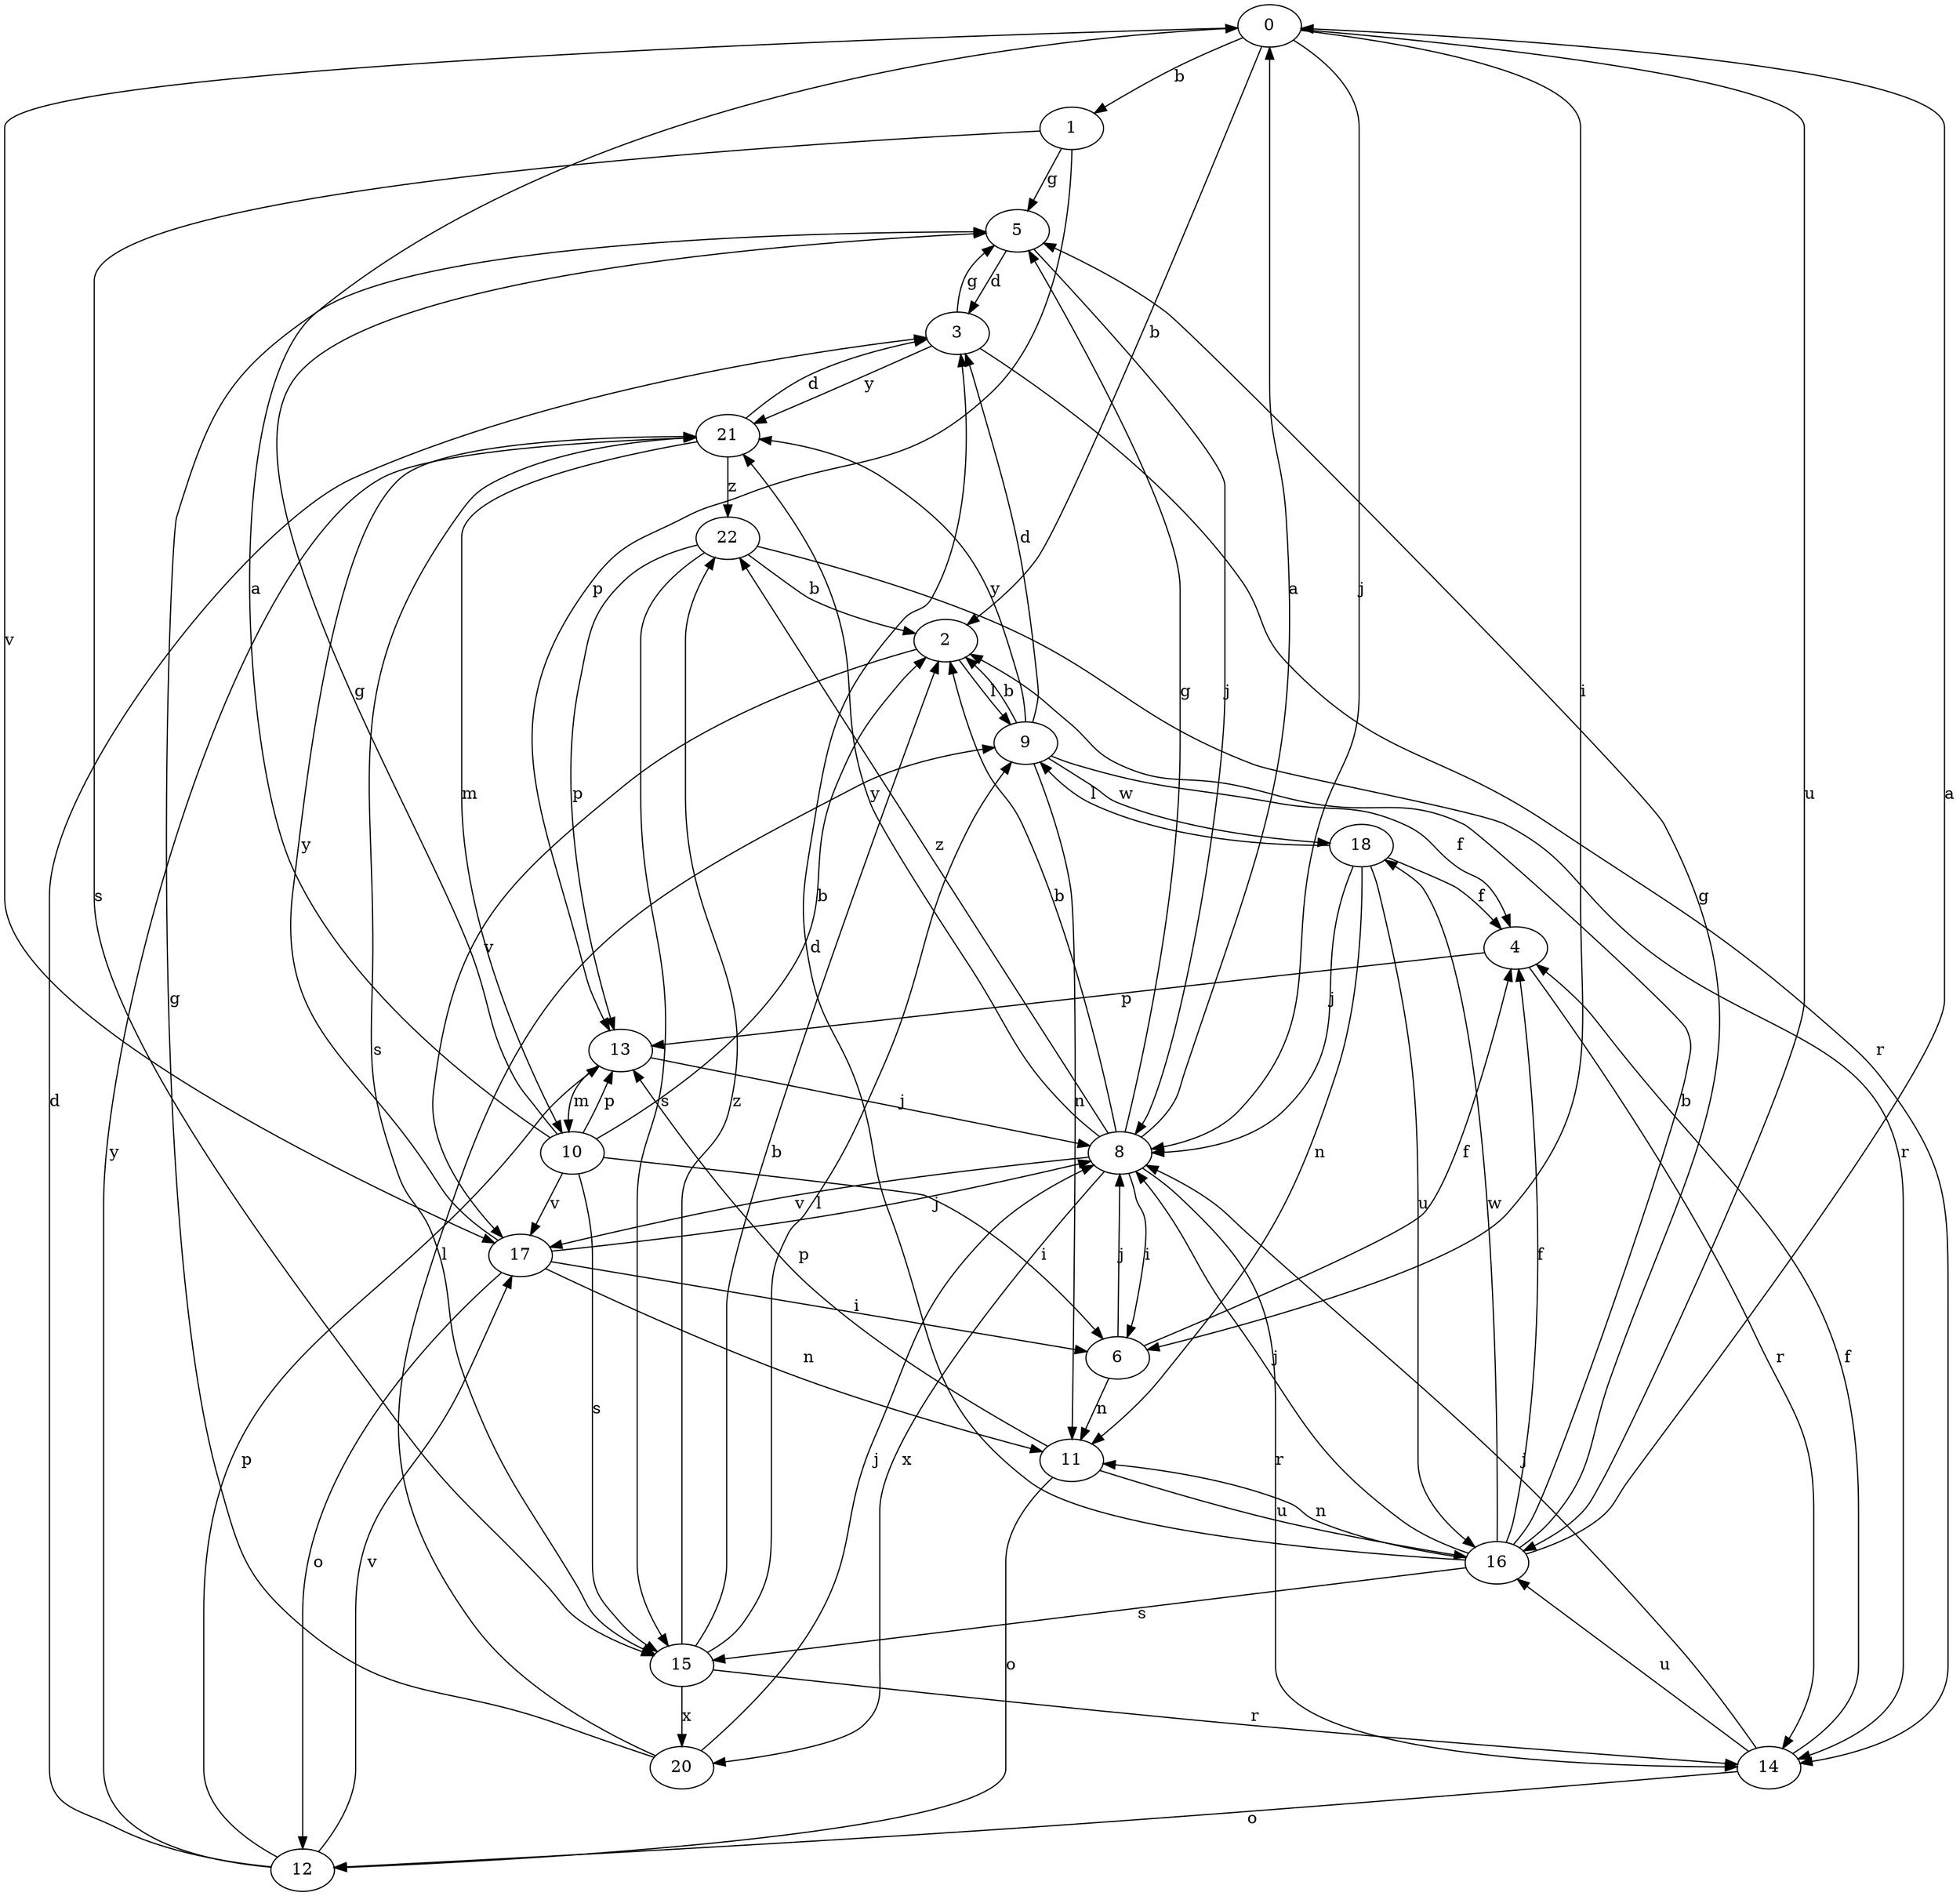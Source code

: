 strict digraph  {
0;
1;
2;
3;
4;
5;
6;
8;
9;
10;
11;
12;
13;
14;
15;
16;
17;
18;
20;
21;
22;
0 -> 1  [label=b];
0 -> 2  [label=b];
0 -> 6  [label=i];
0 -> 8  [label=j];
0 -> 16  [label=u];
0 -> 17  [label=v];
1 -> 5  [label=g];
1 -> 13  [label=p];
1 -> 15  [label=s];
2 -> 9  [label=l];
2 -> 17  [label=v];
3 -> 5  [label=g];
3 -> 14  [label=r];
3 -> 21  [label=y];
4 -> 13  [label=p];
4 -> 14  [label=r];
5 -> 3  [label=d];
5 -> 8  [label=j];
6 -> 4  [label=f];
6 -> 8  [label=j];
6 -> 11  [label=n];
8 -> 0  [label=a];
8 -> 2  [label=b];
8 -> 5  [label=g];
8 -> 6  [label=i];
8 -> 14  [label=r];
8 -> 17  [label=v];
8 -> 20  [label=x];
8 -> 21  [label=y];
8 -> 22  [label=z];
9 -> 2  [label=b];
9 -> 3  [label=d];
9 -> 4  [label=f];
9 -> 11  [label=n];
9 -> 18  [label=w];
9 -> 21  [label=y];
10 -> 0  [label=a];
10 -> 2  [label=b];
10 -> 5  [label=g];
10 -> 6  [label=i];
10 -> 13  [label=p];
10 -> 15  [label=s];
10 -> 17  [label=v];
11 -> 12  [label=o];
11 -> 13  [label=p];
11 -> 16  [label=u];
12 -> 3  [label=d];
12 -> 13  [label=p];
12 -> 17  [label=v];
12 -> 21  [label=y];
13 -> 8  [label=j];
13 -> 10  [label=m];
14 -> 4  [label=f];
14 -> 8  [label=j];
14 -> 12  [label=o];
14 -> 16  [label=u];
15 -> 2  [label=b];
15 -> 9  [label=l];
15 -> 14  [label=r];
15 -> 20  [label=x];
15 -> 22  [label=z];
16 -> 0  [label=a];
16 -> 2  [label=b];
16 -> 3  [label=d];
16 -> 4  [label=f];
16 -> 5  [label=g];
16 -> 8  [label=j];
16 -> 11  [label=n];
16 -> 15  [label=s];
16 -> 18  [label=w];
17 -> 6  [label=i];
17 -> 8  [label=j];
17 -> 11  [label=n];
17 -> 12  [label=o];
17 -> 21  [label=y];
18 -> 4  [label=f];
18 -> 8  [label=j];
18 -> 9  [label=l];
18 -> 11  [label=n];
18 -> 16  [label=u];
20 -> 5  [label=g];
20 -> 8  [label=j];
20 -> 9  [label=l];
21 -> 3  [label=d];
21 -> 10  [label=m];
21 -> 15  [label=s];
21 -> 22  [label=z];
22 -> 2  [label=b];
22 -> 13  [label=p];
22 -> 14  [label=r];
22 -> 15  [label=s];
}
